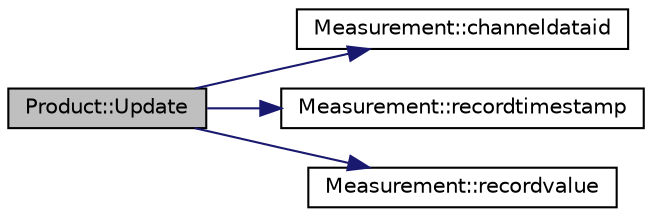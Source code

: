 digraph G
{
  edge [fontname="Helvetica",fontsize="10",labelfontname="Helvetica",labelfontsize="10"];
  node [fontname="Helvetica",fontsize="10",shape=record];
  rankdir="LR";
  Node1 [label="Product::Update",height=0.2,width=0.4,color="black", fillcolor="grey75", style="filled" fontcolor="black"];
  Node1 -> Node2 [color="midnightblue",fontsize="10",style="solid"];
  Node2 [label="Measurement::channeldataid",height=0.2,width=0.4,color="black", fillcolor="white", style="filled",URL="$classMeasurement.html#a01874b299a6f4bd32742e8f094ef93b3"];
  Node1 -> Node3 [color="midnightblue",fontsize="10",style="solid"];
  Node3 [label="Measurement::recordtimestamp",height=0.2,width=0.4,color="black", fillcolor="white", style="filled",URL="$classMeasurement.html#a07472478f0ed77b6825d874d97a834c0"];
  Node1 -> Node4 [color="midnightblue",fontsize="10",style="solid"];
  Node4 [label="Measurement::recordvalue",height=0.2,width=0.4,color="black", fillcolor="white", style="filled",URL="$classMeasurement.html#a9e65a8499a25be7d6444b4a824ca6c27"];
}
